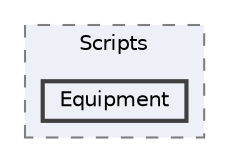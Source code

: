 digraph "Assets/Scripts/Equipment"
{
 // INTERACTIVE_SVG=YES
 // LATEX_PDF_SIZE
  bgcolor="transparent";
  edge [fontname=Helvetica,fontsize=10,labelfontname=Helvetica,labelfontsize=10];
  node [fontname=Helvetica,fontsize=10,shape=box,height=0.2,width=0.4];
  compound=true
  subgraph clusterdir_f13b41af88cf68434578284aaf699e39 {
    graph [ bgcolor="#edf0f7", pencolor="grey50", label="Scripts", fontname=Helvetica,fontsize=10 style="filled,dashed", URL="dir_f13b41af88cf68434578284aaf699e39.html",tooltip=""]
  dir_8f7f0723f9292cde39a5449107661821 [label="Equipment", fillcolor="#edf0f7", color="grey25", style="filled,bold", URL="dir_8f7f0723f9292cde39a5449107661821.html",tooltip=""];
  }
}

